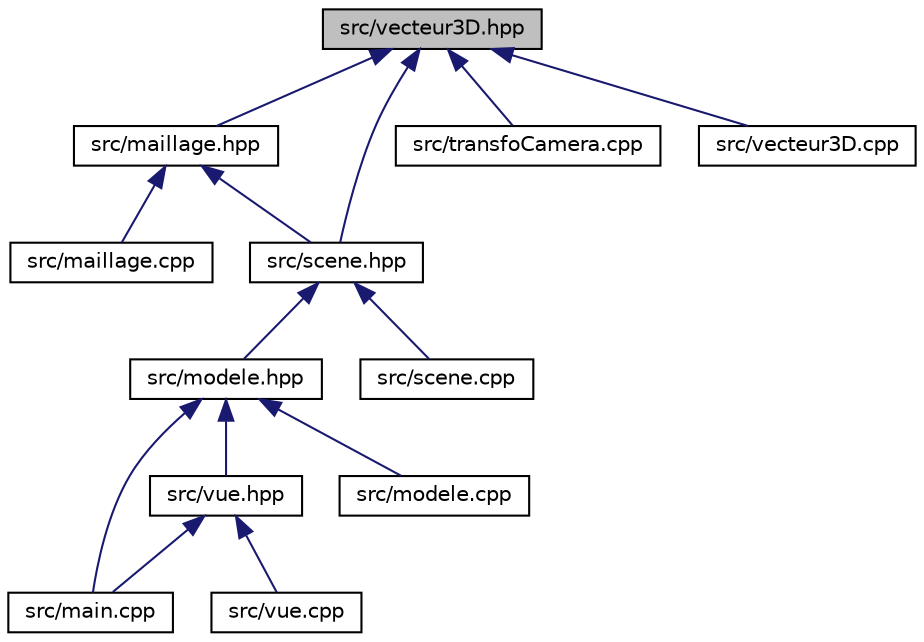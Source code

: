 digraph "src/vecteur3D.hpp"
{
  edge [fontname="Helvetica",fontsize="10",labelfontname="Helvetica",labelfontsize="10"];
  node [fontname="Helvetica",fontsize="10",shape=record];
  Node1 [label="src/vecteur3D.hpp",height=0.2,width=0.4,color="black", fillcolor="grey75", style="filled", fontcolor="black"];
  Node1 -> Node2 [dir="back",color="midnightblue",fontsize="10",style="solid"];
  Node2 [label="src/maillage.hpp",height=0.2,width=0.4,color="black", fillcolor="white", style="filled",URL="$maillage_8hpp.html",tooltip="Classe de maillage. "];
  Node2 -> Node3 [dir="back",color="midnightblue",fontsize="10",style="solid"];
  Node3 [label="src/maillage.cpp",height=0.2,width=0.4,color="black", fillcolor="white", style="filled",URL="$maillage_8cpp.html"];
  Node2 -> Node4 [dir="back",color="midnightblue",fontsize="10",style="solid"];
  Node4 [label="src/scene.hpp",height=0.2,width=0.4,color="black", fillcolor="white", style="filled",URL="$scene_8hpp.html",tooltip="Scene chargee par fichier. "];
  Node4 -> Node5 [dir="back",color="midnightblue",fontsize="10",style="solid"];
  Node5 [label="src/modele.hpp",height=0.2,width=0.4,color="black", fillcolor="white", style="filled",URL="$modele_8hpp.html",tooltip="Classe du modèle de MVC. "];
  Node5 -> Node6 [dir="back",color="midnightblue",fontsize="10",style="solid"];
  Node6 [label="src/main.cpp",height=0.2,width=0.4,color="black", fillcolor="white", style="filled",URL="$main_8cpp.html",tooltip="Programme principal. "];
  Node5 -> Node7 [dir="back",color="midnightblue",fontsize="10",style="solid"];
  Node7 [label="src/vue.hpp",height=0.2,width=0.4,color="black", fillcolor="white", style="filled",URL="$vue_8hpp.html",tooltip="Classe de gestion de l&#39;affichage. "];
  Node7 -> Node6 [dir="back",color="midnightblue",fontsize="10",style="solid"];
  Node7 -> Node8 [dir="back",color="midnightblue",fontsize="10",style="solid"];
  Node8 [label="src/vue.cpp",height=0.2,width=0.4,color="black", fillcolor="white", style="filled",URL="$vue_8cpp.html",tooltip="Classe de gestion de l&#39;affichage. "];
  Node5 -> Node9 [dir="back",color="midnightblue",fontsize="10",style="solid"];
  Node9 [label="src/modele.cpp",height=0.2,width=0.4,color="black", fillcolor="white", style="filled",URL="$modele_8cpp.html",tooltip="Classe du modèle de MVC. "];
  Node4 -> Node10 [dir="back",color="midnightblue",fontsize="10",style="solid"];
  Node10 [label="src/scene.cpp",height=0.2,width=0.4,color="black", fillcolor="white", style="filled",URL="$scene_8cpp.html"];
  Node1 -> Node4 [dir="back",color="midnightblue",fontsize="10",style="solid"];
  Node1 -> Node11 [dir="back",color="midnightblue",fontsize="10",style="solid"];
  Node11 [label="src/transfoCamera.cpp",height=0.2,width=0.4,color="black", fillcolor="white", style="filled",URL="$transfo_camera_8cpp.html",tooltip="Classe de caméra utilisant des transformations. "];
  Node1 -> Node12 [dir="back",color="midnightblue",fontsize="10",style="solid"];
  Node12 [label="src/vecteur3D.cpp",height=0.2,width=0.4,color="black", fillcolor="white", style="filled",URL="$vecteur3_d_8cpp.html",tooltip="Classe de vecteur en trois dimensions. "];
}
